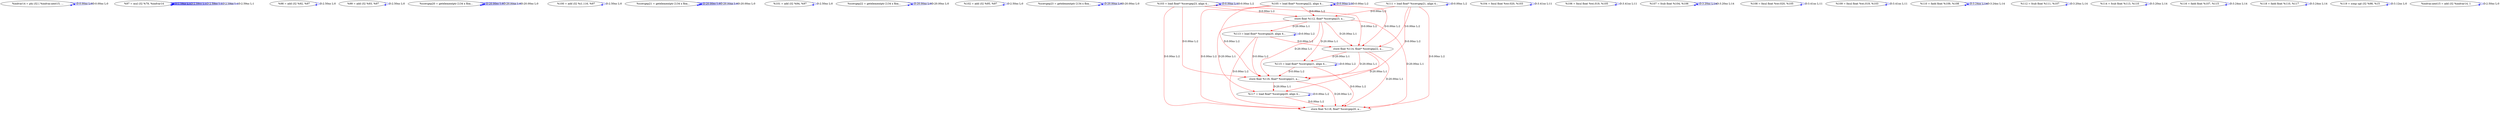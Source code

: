 digraph {
Node0x2ee96a0[label="  %indvar14 = phi i32 [ %indvar.next15, ..."];
Node0x2ee96a0 -> Node0x2ee96a0[label="D:0.00ns L:0",color=blue];
Node0x2ee96a0 -> Node0x2ee96a0[label="D:0.00ns L:0",color=blue];
Node0x2ee9780[label="  %97 = mul i32 %79, %indvar14"];
Node0x2ee9780 -> Node0x2ee9780[label="D:2.59ns L:1",color=blue];
Node0x2ee9780 -> Node0x2ee9780[label="D:2.59ns L:1",color=blue];
Node0x2ee9780 -> Node0x2ee9780[label="D:2.59ns L:1",color=blue];
Node0x2ee9780 -> Node0x2ee9780[label="D:2.59ns L:1",color=blue];
Node0x2ee9780 -> Node0x2ee9780[label="D:2.59ns L:1",color=blue];
Node0x2ee9860[label="  %98 = add i32 %92, %97"];
Node0x2ee9860 -> Node0x2ee9860[label="D:2.50ns L:0",color=blue];
Node0x2ee9940[label="  %99 = add i32 %93, %97"];
Node0x2ee9940 -> Node0x2ee9940[label="D:2.50ns L:0",color=blue];
Node0x2ee9a20[label="  %scevgep20 = getelementptr [134 x floa..."];
Node0x2ee9a20 -> Node0x2ee9a20[label="D:20.00ns L:0",color=blue];
Node0x2ee9a20 -> Node0x2ee9a20[label="D:20.00ns L:0",color=blue];
Node0x2ee9a20 -> Node0x2ee9a20[label="D:20.00ns L:0",color=blue];
Node0x2ee9b00[label="  %100 = add i32 %i1.116, %97"];
Node0x2ee9b00 -> Node0x2ee9b00[label="D:2.50ns L:0",color=blue];
Node0x2ee9be0[label="  %scevgep21 = getelementptr [134 x floa..."];
Node0x2ee9be0 -> Node0x2ee9be0[label="D:20.00ns L:0",color=blue];
Node0x2ee9be0 -> Node0x2ee9be0[label="D:20.00ns L:0",color=blue];
Node0x2ee9be0 -> Node0x2ee9be0[label="D:20.00ns L:0",color=blue];
Node0x2ee9cc0[label="  %101 = add i32 %94, %97"];
Node0x2ee9cc0 -> Node0x2ee9cc0[label="D:2.50ns L:0",color=blue];
Node0x2ee9da0[label="  %scevgep22 = getelementptr [134 x floa..."];
Node0x2ee9da0 -> Node0x2ee9da0[label="D:20.00ns L:0",color=blue];
Node0x2ee9da0 -> Node0x2ee9da0[label="D:20.00ns L:0",color=blue];
Node0x2ee9e80[label="  %102 = add i32 %95, %97"];
Node0x2ee9e80 -> Node0x2ee9e80[label="D:2.50ns L:0",color=blue];
Node0x2ee9f60[label="  %scevgep23 = getelementptr [134 x floa..."];
Node0x2ee9f60 -> Node0x2ee9f60[label="D:20.00ns L:0",color=blue];
Node0x2ee9f60 -> Node0x2ee9f60[label="D:20.00ns L:0",color=blue];
Node0x2eea040[label="  %103 = load float* %scevgep23, align 4..."];
Node0x2eea040 -> Node0x2eea040[label="D:0.00ns L:2",color=blue];
Node0x2eea040 -> Node0x2eea040[label="D:0.00ns L:2",color=blue];
Node0x2eea900[label="  store float %112, float* %scevgep23, a..."];
Node0x2eea040 -> Node0x2eea900[label="D:0.00ns L:2",color=red];
Node0x2ee4f70[label="  store float %114, float* %scevgep22, a..."];
Node0x2eea040 -> Node0x2ee4f70[label="D:0.00ns L:2",color=red];
Node0x2ee5210[label="  store float %116, float* %scevgep21, a..."];
Node0x2eea040 -> Node0x2ee5210[label="D:0.00ns L:2",color=red];
Node0x2ee54b0[label="  store float %118, float* %scevgep20, a..."];
Node0x2eea040 -> Node0x2ee54b0[label="D:0.00ns L:2",color=red];
Node0x2eea120[label="  %104 = fmul float %wr.020, %103"];
Node0x2eea120 -> Node0x2eea120[label="D:3.41ns L:11",color=blue];
Node0x2eea200[label="  %105 = load float* %scevgep22, align 4..."];
Node0x2eea200 -> Node0x2eea200[label="D:0.00ns L:2",color=blue];
Node0x2eea200 -> Node0x2eea200[label="D:0.00ns L:2",color=blue];
Node0x2eea200 -> Node0x2eea900[label="D:0.00ns L:2",color=red];
Node0x2eea200 -> Node0x2ee4f70[label="D:0.00ns L:2",color=red];
Node0x2eea200 -> Node0x2ee5210[label="D:0.00ns L:2",color=red];
Node0x2eea200 -> Node0x2ee54b0[label="D:0.00ns L:2",color=red];
Node0x2eea2e0[label="  %106 = fmul float %wi.019, %105"];
Node0x2eea2e0 -> Node0x2eea2e0[label="D:3.41ns L:11",color=blue];
Node0x2eea3c0[label="  %107 = fsub float %104, %106"];
Node0x2eea3c0 -> Node0x2eea3c0[label="D:3.20ns L:14",color=blue];
Node0x2eea3c0 -> Node0x2eea3c0[label="D:3.20ns L:14",color=blue];
Node0x2eea4a0[label="  %108 = fmul float %wr.020, %105"];
Node0x2eea4a0 -> Node0x2eea4a0[label="D:3.41ns L:11",color=blue];
Node0x2eea580[label="  %109 = fmul float %wi.019, %103"];
Node0x2eea580 -> Node0x2eea580[label="D:3.41ns L:11",color=blue];
Node0x2eea660[label="  %110 = fadd float %109, %108"];
Node0x2eea660 -> Node0x2eea660[label="D:3.24ns L:14",color=blue];
Node0x2eea660 -> Node0x2eea660[label="D:3.24ns L:14",color=blue];
Node0x2eea740[label="  %111 = load float* %scevgep21, align 4..."];
Node0x2eea740 -> Node0x2eea740[label="D:0.00ns L:2",color=blue];
Node0x2eea740 -> Node0x2eea900[label="D:0.00ns L:2",color=red];
Node0x2eea740 -> Node0x2ee4f70[label="D:0.00ns L:2",color=red];
Node0x2eea740 -> Node0x2ee5210[label="D:0.00ns L:2",color=red];
Node0x2eea740 -> Node0x2ee54b0[label="D:0.00ns L:2",color=red];
Node0x2eea820[label="  %112 = fsub float %111, %107"];
Node0x2eea820 -> Node0x2eea820[label="D:3.20ns L:14",color=blue];
Node0x2eea9e0[label="  %113 = load float* %scevgep20, align 4..."];
Node0x2eea900 -> Node0x2eea9e0[label="D:20.00ns L:1",color=red];
Node0x2eea900 -> Node0x2ee4f70[label="D:20.00ns L:1",color=red];
Node0x2ee5050[label="  %115 = load float* %scevgep21, align 4..."];
Node0x2eea900 -> Node0x2ee5050[label="D:20.00ns L:1",color=red];
Node0x2eea900 -> Node0x2ee5210[label="D:20.00ns L:1",color=red];
Node0x2ee52f0[label="  %117 = load float* %scevgep20, align 4..."];
Node0x2eea900 -> Node0x2ee52f0[label="D:20.00ns L:1",color=red];
Node0x2eea900 -> Node0x2ee54b0[label="D:20.00ns L:1",color=red];
Node0x2eea9e0 -> Node0x2eea9e0[label="D:0.00ns L:2",color=blue];
Node0x2eea9e0 -> Node0x2ee4f70[label="D:0.00ns L:2",color=red];
Node0x2eea9e0 -> Node0x2ee5210[label="D:0.00ns L:2",color=red];
Node0x2eea9e0 -> Node0x2ee54b0[label="D:0.00ns L:2",color=red];
Node0x2eeaac0[label="  %114 = fsub float %113, %110"];
Node0x2eeaac0 -> Node0x2eeaac0[label="D:3.20ns L:14",color=blue];
Node0x2ee4f70 -> Node0x2ee5050[label="D:20.00ns L:1",color=red];
Node0x2ee4f70 -> Node0x2ee5210[label="D:20.00ns L:1",color=red];
Node0x2ee4f70 -> Node0x2ee52f0[label="D:20.00ns L:1",color=red];
Node0x2ee4f70 -> Node0x2ee54b0[label="D:20.00ns L:1",color=red];
Node0x2ee5050 -> Node0x2ee5050[label="D:0.00ns L:2",color=blue];
Node0x2ee5050 -> Node0x2ee5210[label="D:0.00ns L:2",color=red];
Node0x2ee5050 -> Node0x2ee54b0[label="D:0.00ns L:2",color=red];
Node0x2ee5130[label="  %116 = fadd float %107, %115"];
Node0x2ee5130 -> Node0x2ee5130[label="D:3.24ns L:14",color=blue];
Node0x2ee5210 -> Node0x2ee52f0[label="D:20.00ns L:1",color=red];
Node0x2ee5210 -> Node0x2ee54b0[label="D:20.00ns L:1",color=red];
Node0x2ee52f0 -> Node0x2ee52f0[label="D:0.00ns L:2",color=blue];
Node0x2ee52f0 -> Node0x2ee54b0[label="D:0.00ns L:2",color=red];
Node0x2ee53d0[label="  %118 = fadd float %110, %117"];
Node0x2ee53d0 -> Node0x2ee53d0[label="D:3.24ns L:14",color=blue];
Node0x2ee5590[label="  %119 = icmp ugt i32 %98, %15"];
Node0x2ee5590 -> Node0x2ee5590[label="D:3.12ns L:0",color=blue];
Node0x2ee5670[label="  %indvar.next15 = add i32 %indvar14, 1"];
Node0x2ee5670 -> Node0x2ee5670[label="D:2.50ns L:0",color=blue];
}
